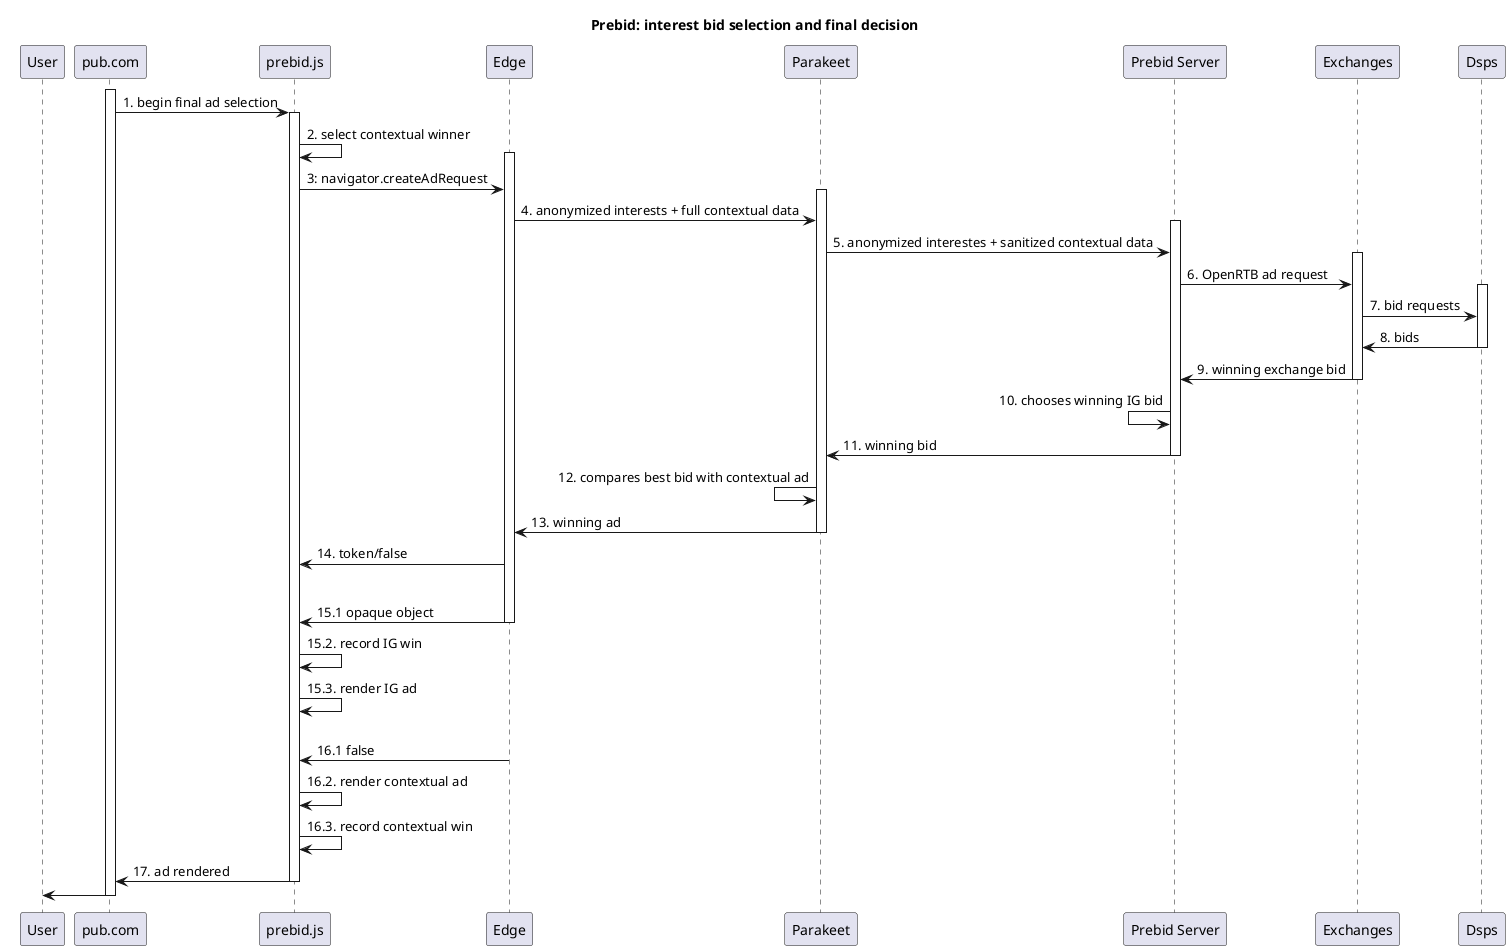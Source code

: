 @startuml prebid_pk_interest

title Prebid: interest bid selection and final decision

participant User
participant "pub.com" as Pub
participant "prebid.js" as Pbjs
participant "Edge" as Edge
participant "Parakeet" as Pk
participant "Prebid Server" as Pbs
participant "Exchanges" as Ex
participant "Dsps" as Dsp

activate Pub
Pub -> Pbjs: 1. begin final ad selection

activate Pbjs
Pbjs -> Pbjs: 2. select contextual winner
activate Edge
Pbjs -> Edge: 3: navigator.createAdRequest

activate Pk
Edge -> Pk: 4. anonymized interests + full contextual data
activate Pbs
Pk -> Pbs: 5. anonymized interestes + sanitized contextual data
activate Ex
Pbs -> Ex: 6. OpenRTB ad request
activate Dsp
Ex -> Dsp: 7. bid requests
Ex <- Dsp: 8. bids
deactivate Dsp
Pbs <- Ex: 9. winning exchange bid
deactivate Ex
Pbs <- Pbs: 10. chooses winning IG bid
Pk <- Pbs: 11. winning bid
deactivate Pbs
Pk <- Pk: 12. compares best bid with contextual ad
Edge <- Pk: 13. winning ad
deactivate Pk
Pbjs <- Edge: 14. token/false

alt IG bid winner
    Edge -> Pbjs: 15.1 opaque object
    deactivate Edge
    Pbjs -> Pbjs: 15.2. record IG win
    Pbjs -> Pbjs: 15.3. render IG ad
else contextual ad winner
    Edge -> Pbjs: 16.1 false
    deactivate Edge
    Pbjs -> Pbjs: 16.2. render contextual ad
    Pbjs -> Pbjs: 16.3. record contextual win
Pub <- Pbjs: 17. ad rendered
deactivate Pbjs

User <- Pub

deactivate Pub
@enduml

